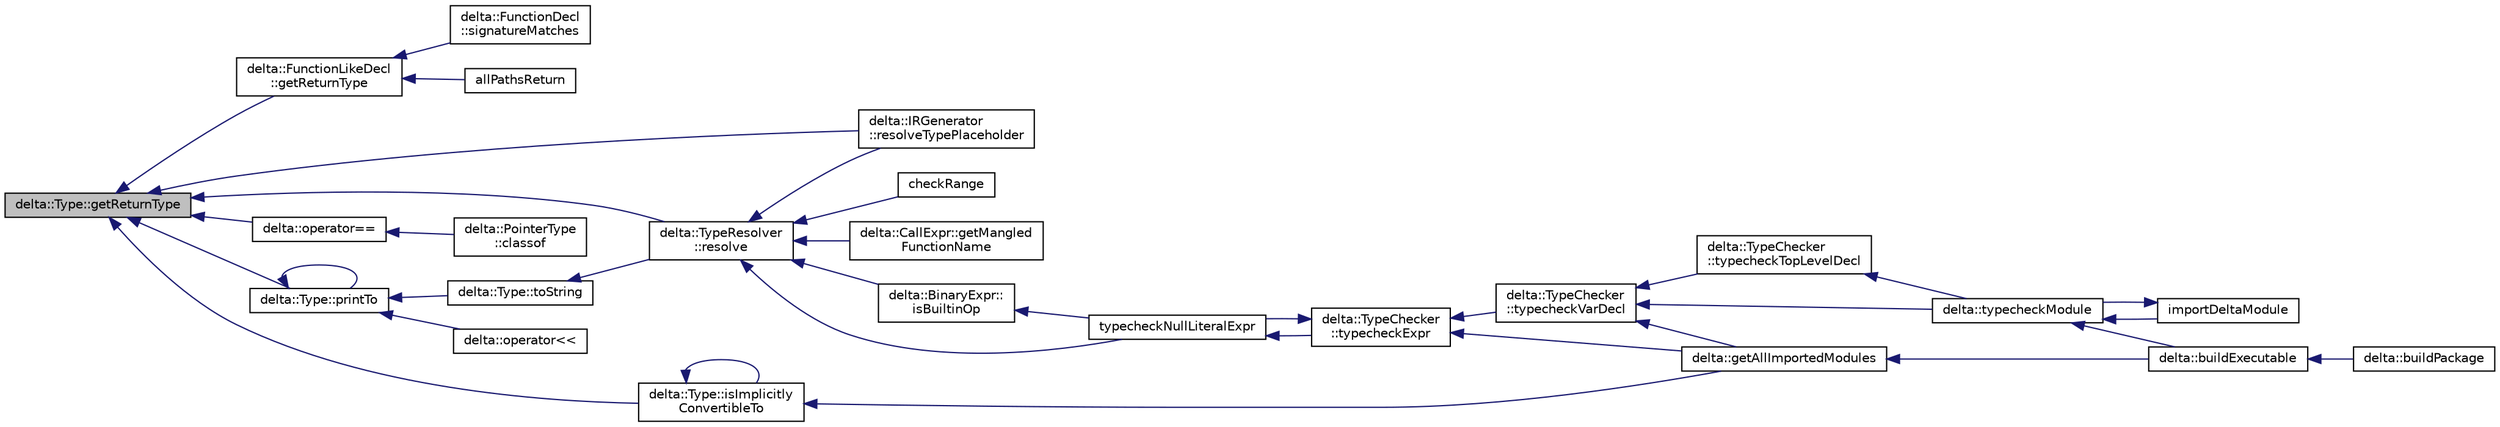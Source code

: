 digraph "delta::Type::getReturnType"
{
  edge [fontname="Helvetica",fontsize="10",labelfontname="Helvetica",labelfontsize="10"];
  node [fontname="Helvetica",fontsize="10",shape=record];
  rankdir="LR";
  Node235 [label="delta::Type::getReturnType",height=0.2,width=0.4,color="black", fillcolor="grey75", style="filled", fontcolor="black"];
  Node235 -> Node236 [dir="back",color="midnightblue",fontsize="10",style="solid",fontname="Helvetica"];
  Node236 [label="delta::FunctionLikeDecl\l::getReturnType",height=0.2,width=0.4,color="black", fillcolor="white", style="filled",URL="$classdelta_1_1_function_like_decl.html#a7847bb6eacb70f5c410b0a7b67337923"];
  Node236 -> Node237 [dir="back",color="midnightblue",fontsize="10",style="solid",fontname="Helvetica"];
  Node237 [label="delta::FunctionDecl\l::signatureMatches",height=0.2,width=0.4,color="black", fillcolor="white", style="filled",URL="$classdelta_1_1_function_decl.html#a0fa029aa49c0b4e6aeb9193a396b2190"];
  Node236 -> Node238 [dir="back",color="midnightblue",fontsize="10",style="solid",fontname="Helvetica"];
  Node238 [label="allPathsReturn",height=0.2,width=0.4,color="black", fillcolor="white", style="filled",URL="$typecheck_8cpp.html#acd61f00ed38f65b865c4033b48457760"];
  Node235 -> Node239 [dir="back",color="midnightblue",fontsize="10",style="solid",fontname="Helvetica"];
  Node239 [label="delta::TypeResolver\l::resolve",height=0.2,width=0.4,color="black", fillcolor="white", style="filled",URL="$classdelta_1_1_type_resolver.html#ab333afdac9296c5d62fe58a0b229bba8"];
  Node239 -> Node240 [dir="back",color="midnightblue",fontsize="10",style="solid",fontname="Helvetica"];
  Node240 [label="delta::CallExpr::getMangled\lFunctionName",height=0.2,width=0.4,color="black", fillcolor="white", style="filled",URL="$classdelta_1_1_call_expr.html#a4f89c212b096e2361710a42ba35e3b77"];
  Node239 -> Node241 [dir="back",color="midnightblue",fontsize="10",style="solid",fontname="Helvetica"];
  Node241 [label="delta::BinaryExpr::\lisBuiltinOp",height=0.2,width=0.4,color="black", fillcolor="white", style="filled",URL="$classdelta_1_1_binary_expr.html#a9cf6768d73ac71605d31879590d565f5"];
  Node241 -> Node242 [dir="back",color="midnightblue",fontsize="10",style="solid",fontname="Helvetica"];
  Node242 [label="typecheckNullLiteralExpr",height=0.2,width=0.4,color="black", fillcolor="white", style="filled",URL="$typecheck-expr_8cpp.html#a604c48557fc70deb374eef16c7673846"];
  Node242 -> Node243 [dir="back",color="midnightblue",fontsize="10",style="solid",fontname="Helvetica"];
  Node243 [label="delta::TypeChecker\l::typecheckExpr",height=0.2,width=0.4,color="black", fillcolor="white", style="filled",URL="$classdelta_1_1_type_checker.html#ab19a9a7679086f4e999cce03e35922fc"];
  Node243 -> Node242 [dir="back",color="midnightblue",fontsize="10",style="solid",fontname="Helvetica"];
  Node243 -> Node244 [dir="back",color="midnightblue",fontsize="10",style="solid",fontname="Helvetica"];
  Node244 [label="delta::getAllImportedModules",height=0.2,width=0.4,color="black", fillcolor="white", style="filled",URL="$namespacedelta.html#a949f83e8840a11b90a369f9b2278ba0a"];
  Node244 -> Node245 [dir="back",color="midnightblue",fontsize="10",style="solid",fontname="Helvetica"];
  Node245 [label="delta::buildExecutable",height=0.2,width=0.4,color="black", fillcolor="white", style="filled",URL="$namespacedelta.html#aea63e33d3ee2ff18ad7c1fefd8bbeca2"];
  Node245 -> Node246 [dir="back",color="midnightblue",fontsize="10",style="solid",fontname="Helvetica"];
  Node246 [label="delta::buildPackage",height=0.2,width=0.4,color="black", fillcolor="white", style="filled",URL="$namespacedelta.html#a608f3203f47e224f518306b184b5cf60"];
  Node243 -> Node247 [dir="back",color="midnightblue",fontsize="10",style="solid",fontname="Helvetica"];
  Node247 [label="delta::TypeChecker\l::typecheckVarDecl",height=0.2,width=0.4,color="black", fillcolor="white", style="filled",URL="$classdelta_1_1_type_checker.html#a5ac25011668c8781d97542e49d7f8868"];
  Node247 -> Node244 [dir="back",color="midnightblue",fontsize="10",style="solid",fontname="Helvetica"];
  Node247 -> Node248 [dir="back",color="midnightblue",fontsize="10",style="solid",fontname="Helvetica"];
  Node248 [label="delta::TypeChecker\l::typecheckTopLevelDecl",height=0.2,width=0.4,color="black", fillcolor="white", style="filled",URL="$classdelta_1_1_type_checker.html#a6f183b3656e0dc9a1882e9145ef5e5ea"];
  Node248 -> Node249 [dir="back",color="midnightblue",fontsize="10",style="solid",fontname="Helvetica"];
  Node249 [label="delta::typecheckModule",height=0.2,width=0.4,color="black", fillcolor="white", style="filled",URL="$namespacedelta.html#a640468ebe486aee02501f76f96781f90"];
  Node249 -> Node245 [dir="back",color="midnightblue",fontsize="10",style="solid",fontname="Helvetica"];
  Node249 -> Node250 [dir="back",color="midnightblue",fontsize="10",style="solid",fontname="Helvetica"];
  Node250 [label="importDeltaModule",height=0.2,width=0.4,color="black", fillcolor="white", style="filled",URL="$typecheck_8cpp.html#ab417bb720a37330c53ef816b9d61711c"];
  Node250 -> Node249 [dir="back",color="midnightblue",fontsize="10",style="solid",fontname="Helvetica"];
  Node247 -> Node249 [dir="back",color="midnightblue",fontsize="10",style="solid",fontname="Helvetica"];
  Node239 -> Node251 [dir="back",color="midnightblue",fontsize="10",style="solid",fontname="Helvetica"];
  Node251 [label="delta::IRGenerator\l::resolveTypePlaceholder",height=0.2,width=0.4,color="black", fillcolor="white", style="filled",URL="$classdelta_1_1_i_r_generator.html#a3dcb9317d090022c47d62a2df03c46f7"];
  Node239 -> Node242 [dir="back",color="midnightblue",fontsize="10",style="solid",fontname="Helvetica"];
  Node239 -> Node252 [dir="back",color="midnightblue",fontsize="10",style="solid",fontname="Helvetica"];
  Node252 [label="checkRange",height=0.2,width=0.4,color="black", fillcolor="white", style="filled",URL="$typecheck-expr_8cpp.html#a3183a15df856c85d6c74dce7ec280480"];
  Node235 -> Node253 [dir="back",color="midnightblue",fontsize="10",style="solid",fontname="Helvetica"];
  Node253 [label="delta::Type::isImplicitly\lConvertibleTo",height=0.2,width=0.4,color="black", fillcolor="white", style="filled",URL="$structdelta_1_1_type.html#a16a719104a088d92388e5a5d0f28981f"];
  Node253 -> Node253 [dir="back",color="midnightblue",fontsize="10",style="solid",fontname="Helvetica"];
  Node253 -> Node244 [dir="back",color="midnightblue",fontsize="10",style="solid",fontname="Helvetica"];
  Node235 -> Node254 [dir="back",color="midnightblue",fontsize="10",style="solid",fontname="Helvetica"];
  Node254 [label="delta::operator==",height=0.2,width=0.4,color="black", fillcolor="white", style="filled",URL="$namespacedelta.html#ad62d6b2e68bcdebd01b3e7bc4f905c22"];
  Node254 -> Node255 [dir="back",color="midnightblue",fontsize="10",style="solid",fontname="Helvetica"];
  Node255 [label="delta::PointerType\l::classof",height=0.2,width=0.4,color="black", fillcolor="white", style="filled",URL="$classdelta_1_1_pointer_type.html#a1ba1f19b527e4dbb80853eefd1a3f729"];
  Node235 -> Node256 [dir="back",color="midnightblue",fontsize="10",style="solid",fontname="Helvetica"];
  Node256 [label="delta::Type::printTo",height=0.2,width=0.4,color="black", fillcolor="white", style="filled",URL="$structdelta_1_1_type.html#ad33f5df1e06c20291060f7a33912bd18"];
  Node256 -> Node256 [dir="back",color="midnightblue",fontsize="10",style="solid",fontname="Helvetica"];
  Node256 -> Node257 [dir="back",color="midnightblue",fontsize="10",style="solid",fontname="Helvetica"];
  Node257 [label="delta::Type::toString",height=0.2,width=0.4,color="black", fillcolor="white", style="filled",URL="$structdelta_1_1_type.html#a98ef8c2e4a833d7c8db893fd14f9e466"];
  Node257 -> Node239 [dir="back",color="midnightblue",fontsize="10",style="solid",fontname="Helvetica"];
  Node256 -> Node258 [dir="back",color="midnightblue",fontsize="10",style="solid",fontname="Helvetica"];
  Node258 [label="delta::operator\<\<",height=0.2,width=0.4,color="black", fillcolor="white", style="filled",URL="$namespacedelta.html#a679bd697f2c5acfcb9361ff45a7eeef1"];
  Node235 -> Node251 [dir="back",color="midnightblue",fontsize="10",style="solid",fontname="Helvetica"];
}
